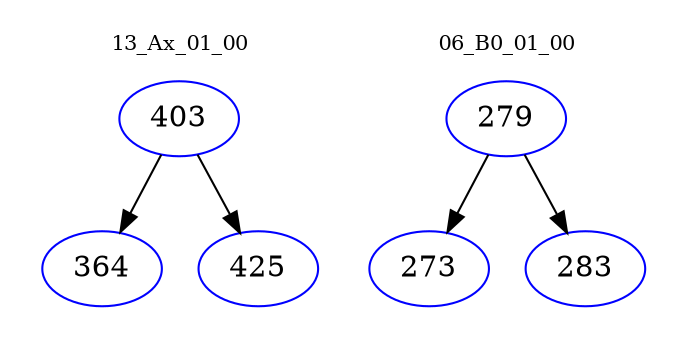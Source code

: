 digraph{
subgraph cluster_0 {
color = white
label = "13_Ax_01_00";
fontsize=10;
T0_403 [label="403", color="blue"]
T0_403 -> T0_364 [color="black"]
T0_364 [label="364", color="blue"]
T0_403 -> T0_425 [color="black"]
T0_425 [label="425", color="blue"]
}
subgraph cluster_1 {
color = white
label = "06_B0_01_00";
fontsize=10;
T1_279 [label="279", color="blue"]
T1_279 -> T1_273 [color="black"]
T1_273 [label="273", color="blue"]
T1_279 -> T1_283 [color="black"]
T1_283 [label="283", color="blue"]
}
}

